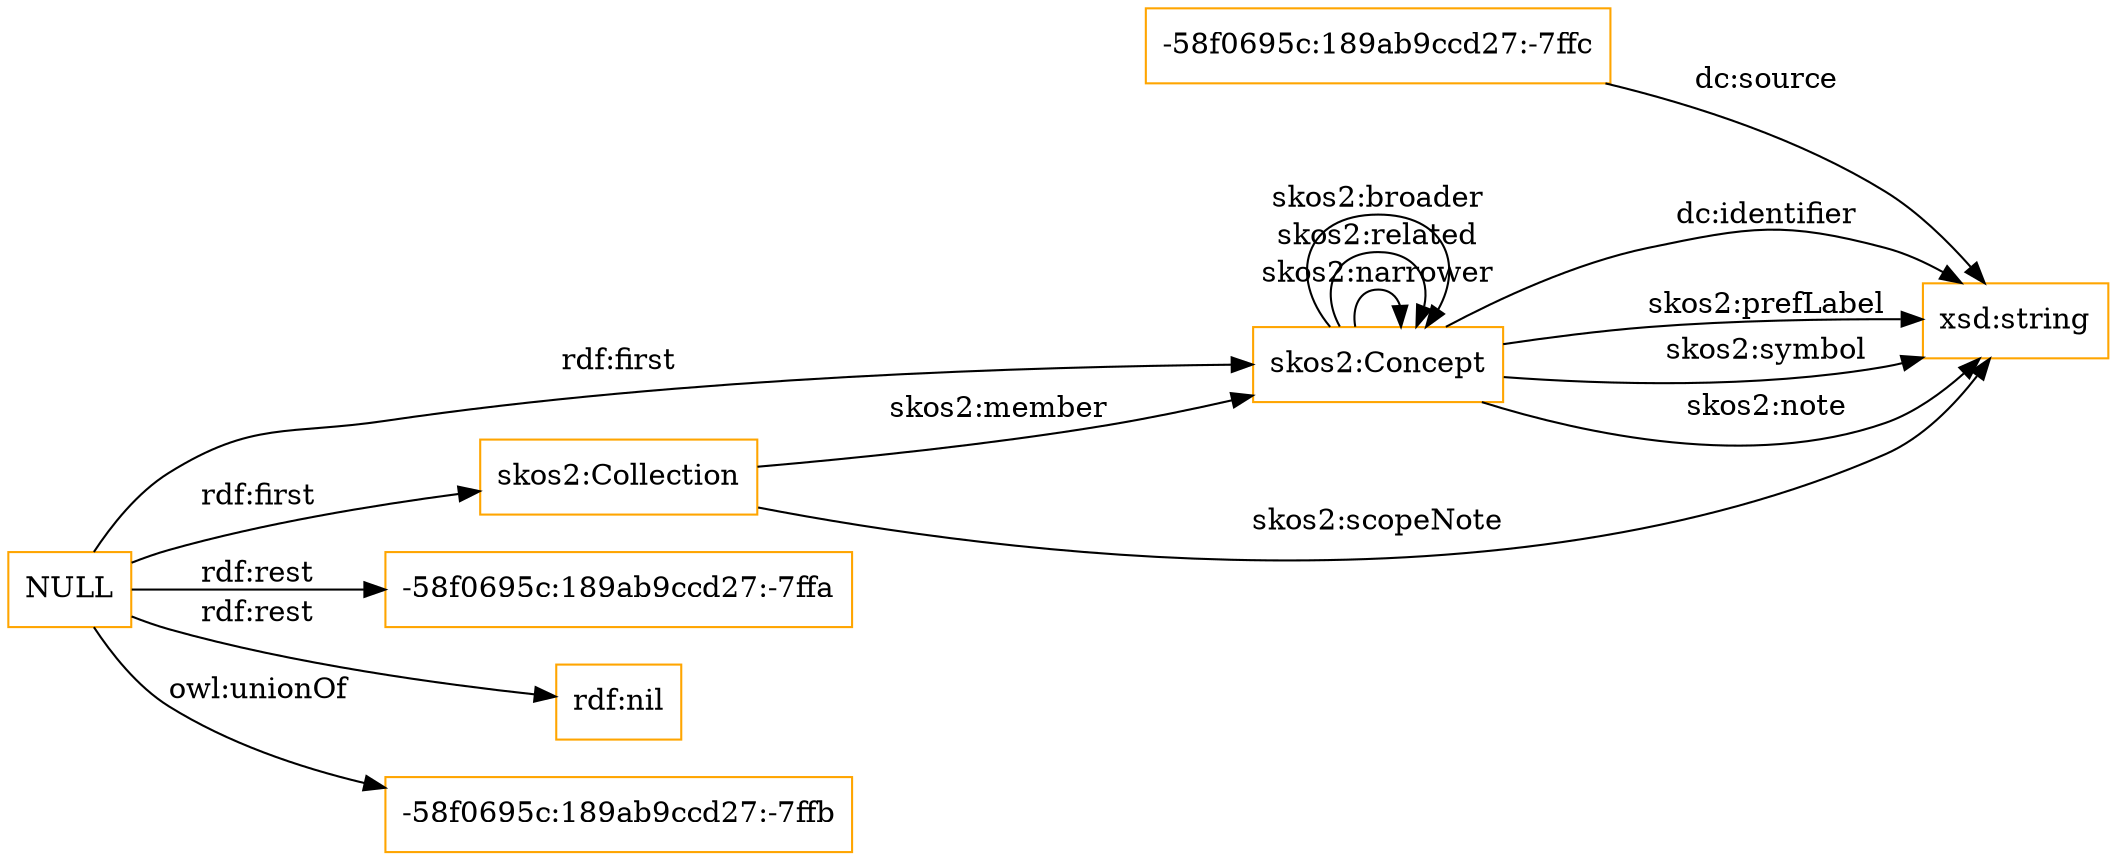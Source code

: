 digraph ar2dtool_diagram { 
rankdir=LR;
size="1501"
node [shape = rectangle, color="orange"]; "-58f0695c:189ab9ccd27:-7ffc" "skos2:Concept" "skos2:Collection" ; /*classes style*/
	"NULL" -> "-58f0695c:189ab9ccd27:-7ffa" [ label = "rdf:rest" ];
	"NULL" -> "skos2:Collection" [ label = "rdf:first" ];
	"NULL" -> "rdf:nil" [ label = "rdf:rest" ];
	"NULL" -> "skos2:Concept" [ label = "rdf:first" ];
	"NULL" -> "-58f0695c:189ab9ccd27:-7ffb" [ label = "owl:unionOf" ];
	"skos2:Concept" -> "xsd:string" [ label = "dc:identifier" ];
	"skos2:Concept" -> "xsd:string" [ label = "skos2:prefLabel" ];
	"skos2:Concept" -> "skos2:Concept" [ label = "skos2:narrower" ];
	"skos2:Concept" -> "xsd:string" [ label = "skos2:symbol" ];
	"skos2:Concept" -> "xsd:string" [ label = "skos2:note" ];
	"skos2:Concept" -> "skos2:Concept" [ label = "skos2:related" ];
	"skos2:Collection" -> "skos2:Concept" [ label = "skos2:member" ];
	"skos2:Collection" -> "xsd:string" [ label = "skos2:scopeNote" ];
	"skos2:Concept" -> "skos2:Concept" [ label = "skos2:broader" ];
	"-58f0695c:189ab9ccd27:-7ffc" -> "xsd:string" [ label = "dc:source" ];

}
